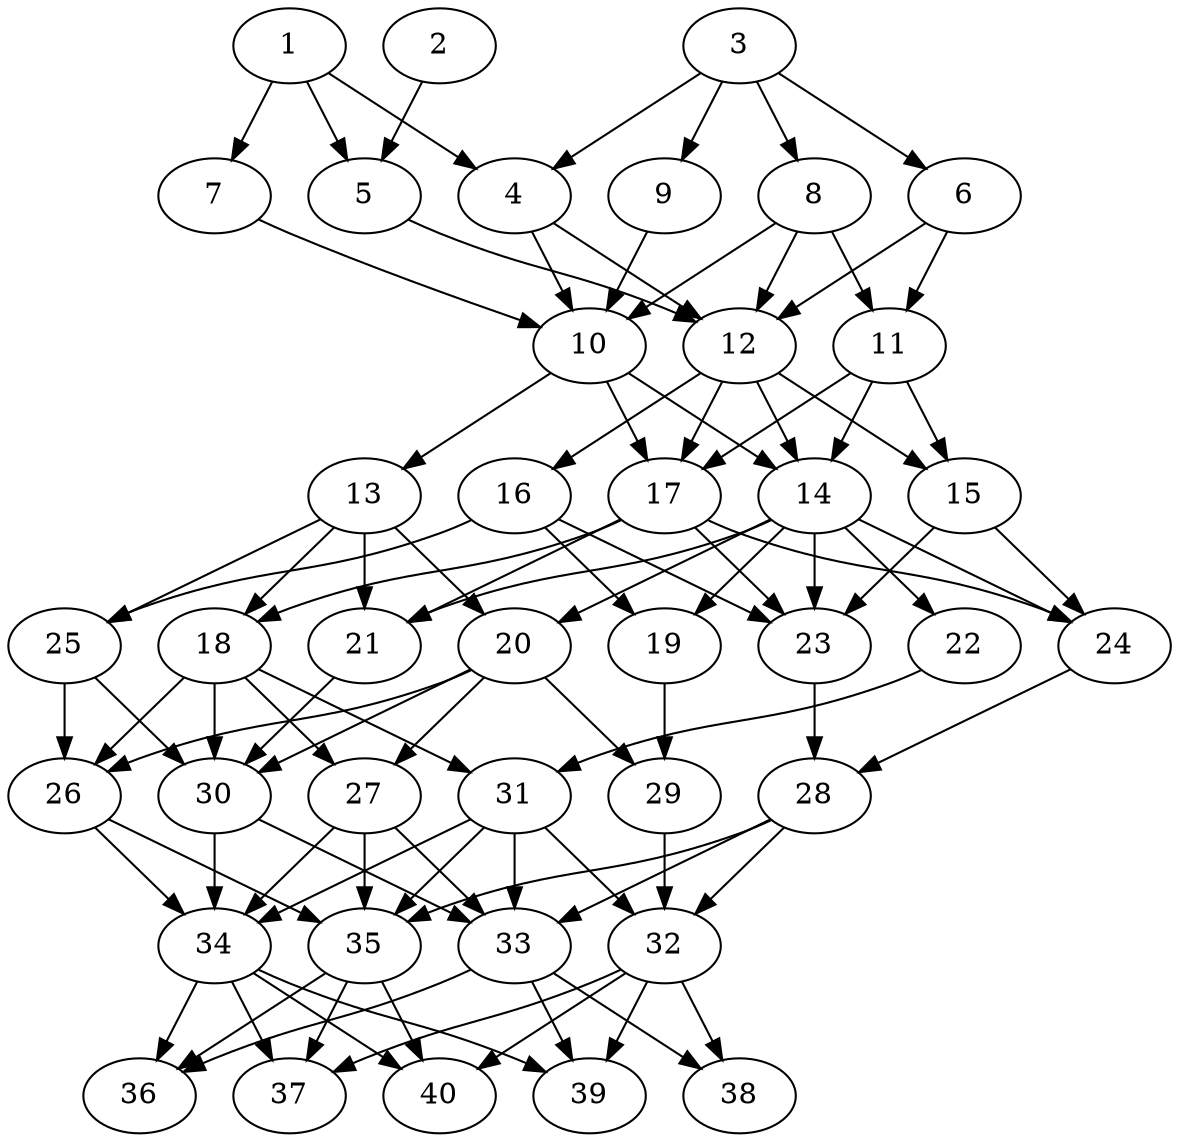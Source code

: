 // DAG automatically generated by daggen at Thu Oct  3 14:06:50 2019
// ./daggen --dot -n 40 --ccr 0.3 --fat 0.5 --regular 0.5 --density 0.7 --mindata 5242880 --maxdata 52428800 
digraph G {
  1 [size="45107200", alpha="0.05", expect_size="13532160"] 
  1 -> 4 [size ="13532160"]
  1 -> 5 [size ="13532160"]
  1 -> 7 [size ="13532160"]
  2 [size="150282240", alpha="0.01", expect_size="45084672"] 
  2 -> 5 [size ="45084672"]
  3 [size="51828053", alpha="0.20", expect_size="15548416"] 
  3 -> 4 [size ="15548416"]
  3 -> 6 [size ="15548416"]
  3 -> 8 [size ="15548416"]
  3 -> 9 [size ="15548416"]
  4 [size="20578987", alpha="0.07", expect_size="6173696"] 
  4 -> 10 [size ="6173696"]
  4 -> 12 [size ="6173696"]
  5 [size="110530560", alpha="0.14", expect_size="33159168"] 
  5 -> 12 [size ="33159168"]
  6 [size="83988480", alpha="0.09", expect_size="25196544"] 
  6 -> 11 [size ="25196544"]
  6 -> 12 [size ="25196544"]
  7 [size="105461760", alpha="0.14", expect_size="31638528"] 
  7 -> 10 [size ="31638528"]
  8 [size="97604267", alpha="0.16", expect_size="29281280"] 
  8 -> 10 [size ="29281280"]
  8 -> 11 [size ="29281280"]
  8 -> 12 [size ="29281280"]
  9 [size="41912320", alpha="0.05", expect_size="12573696"] 
  9 -> 10 [size ="12573696"]
  10 [size="37850453", alpha="0.09", expect_size="11355136"] 
  10 -> 13 [size ="11355136"]
  10 -> 14 [size ="11355136"]
  10 -> 17 [size ="11355136"]
  11 [size="136625493", alpha="0.13", expect_size="40987648"] 
  11 -> 14 [size ="40987648"]
  11 -> 15 [size ="40987648"]
  11 -> 17 [size ="40987648"]
  12 [size="172090027", alpha="0.09", expect_size="51627008"] 
  12 -> 14 [size ="51627008"]
  12 -> 15 [size ="51627008"]
  12 -> 16 [size ="51627008"]
  12 -> 17 [size ="51627008"]
  13 [size="21971627", alpha="0.02", expect_size="6591488"] 
  13 -> 18 [size ="6591488"]
  13 -> 20 [size ="6591488"]
  13 -> 21 [size ="6591488"]
  13 -> 25 [size ="6591488"]
  14 [size="21602987", alpha="0.05", expect_size="6480896"] 
  14 -> 19 [size ="6480896"]
  14 -> 20 [size ="6480896"]
  14 -> 21 [size ="6480896"]
  14 -> 22 [size ="6480896"]
  14 -> 23 [size ="6480896"]
  14 -> 24 [size ="6480896"]
  15 [size="73826987", alpha="0.19", expect_size="22148096"] 
  15 -> 23 [size ="22148096"]
  15 -> 24 [size ="22148096"]
  16 [size="24132267", alpha="0.09", expect_size="7239680"] 
  16 -> 19 [size ="7239680"]
  16 -> 23 [size ="7239680"]
  16 -> 25 [size ="7239680"]
  17 [size="92753920", alpha="0.10", expect_size="27826176"] 
  17 -> 18 [size ="27826176"]
  17 -> 21 [size ="27826176"]
  17 -> 23 [size ="27826176"]
  17 -> 24 [size ="27826176"]
  18 [size="45714773", alpha="0.13", expect_size="13714432"] 
  18 -> 26 [size ="13714432"]
  18 -> 27 [size ="13714432"]
  18 -> 30 [size ="13714432"]
  18 -> 31 [size ="13714432"]
  19 [size="174390613", alpha="0.17", expect_size="52317184"] 
  19 -> 29 [size ="52317184"]
  20 [size="55565653", alpha="0.10", expect_size="16669696"] 
  20 -> 26 [size ="16669696"]
  20 -> 27 [size ="16669696"]
  20 -> 29 [size ="16669696"]
  20 -> 30 [size ="16669696"]
  21 [size="125320533", alpha="0.07", expect_size="37596160"] 
  21 -> 30 [size ="37596160"]
  22 [size="69816320", alpha="0.01", expect_size="20944896"] 
  22 -> 31 [size ="20944896"]
  23 [size="139895467", alpha="0.20", expect_size="41968640"] 
  23 -> 28 [size ="41968640"]
  24 [size="154262187", alpha="0.18", expect_size="46278656"] 
  24 -> 28 [size ="46278656"]
  25 [size="33167360", alpha="0.09", expect_size="9950208"] 
  25 -> 26 [size ="9950208"]
  25 -> 30 [size ="9950208"]
  26 [size="21463040", alpha="0.08", expect_size="6438912"] 
  26 -> 34 [size ="6438912"]
  26 -> 35 [size ="6438912"]
  27 [size="90678613", alpha="0.18", expect_size="27203584"] 
  27 -> 33 [size ="27203584"]
  27 -> 34 [size ="27203584"]
  27 -> 35 [size ="27203584"]
  28 [size="173151573", alpha="0.18", expect_size="51945472"] 
  28 -> 32 [size ="51945472"]
  28 -> 33 [size ="51945472"]
  28 -> 35 [size ="51945472"]
  29 [size="121535147", alpha="0.02", expect_size="36460544"] 
  29 -> 32 [size ="36460544"]
  30 [size="94720000", alpha="0.08", expect_size="28416000"] 
  30 -> 33 [size ="28416000"]
  30 -> 34 [size ="28416000"]
  31 [size="174581760", alpha="0.09", expect_size="52374528"] 
  31 -> 32 [size ="52374528"]
  31 -> 33 [size ="52374528"]
  31 -> 34 [size ="52374528"]
  31 -> 35 [size ="52374528"]
  32 [size="74175147", alpha="0.10", expect_size="22252544"] 
  32 -> 37 [size ="22252544"]
  32 -> 38 [size ="22252544"]
  32 -> 39 [size ="22252544"]
  32 -> 40 [size ="22252544"]
  33 [size="83592533", alpha="0.12", expect_size="25077760"] 
  33 -> 36 [size ="25077760"]
  33 -> 38 [size ="25077760"]
  33 -> 39 [size ="25077760"]
  34 [size="79906133", alpha="0.14", expect_size="23971840"] 
  34 -> 36 [size ="23971840"]
  34 -> 37 [size ="23971840"]
  34 -> 39 [size ="23971840"]
  34 -> 40 [size ="23971840"]
  35 [size="66215253", alpha="0.03", expect_size="19864576"] 
  35 -> 36 [size ="19864576"]
  35 -> 37 [size ="19864576"]
  35 -> 40 [size ="19864576"]
  36 [size="135577600", alpha="0.13", expect_size="40673280"] 
  37 [size="39932587", alpha="0.12", expect_size="11979776"] 
  38 [size="24558933", alpha="0.16", expect_size="7367680"] 
  39 [size="169577813", alpha="0.19", expect_size="50873344"] 
  40 [size="27569493", alpha="0.07", expect_size="8270848"] 
}
